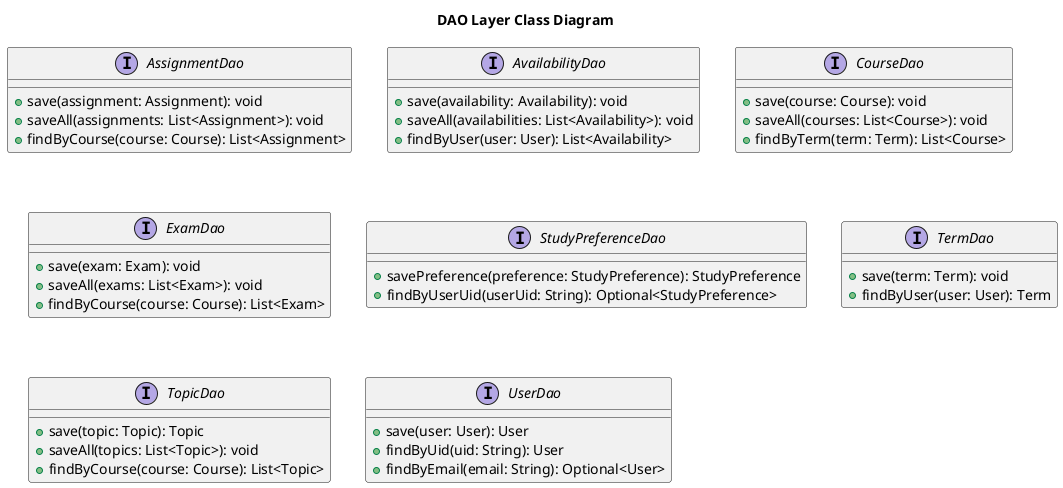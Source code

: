 @startuml
title DAO Layer Class Diagram

interface AssignmentDao {
    +save(assignment: Assignment): void
    +saveAll(assignments: List<Assignment>): void
    +findByCourse(course: Course): List<Assignment>
}

interface AvailabilityDao {
    +save(availability: Availability): void
    +saveAll(availabilities: List<Availability>): void
    +findByUser(user: User): List<Availability>
}

interface CourseDao {
    +save(course: Course): void
    +saveAll(courses: List<Course>): void
    +findByTerm(term: Term): List<Course>
}

interface ExamDao {
    +save(exam: Exam): void
    +saveAll(exams: List<Exam>): void
    +findByCourse(course: Course): List<Exam>
}

interface StudyPreferenceDao {
    +savePreference(preference: StudyPreference): StudyPreference
    +findByUserUid(userUid: String): Optional<StudyPreference>
}

interface TermDao {
    +save(term: Term): void
    +findByUser(user: User): Term
}

interface TopicDao {
    +save(topic: Topic): Topic
    +saveAll(topics: List<Topic>): void
    +findByCourse(course: Course): List<Topic>
}

interface UserDao {
    +save(user: User): User
    +findByUid(uid: String): User
    +findByEmail(email: String): Optional<User>
}

@enduml
